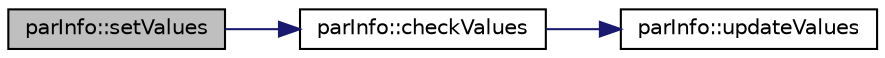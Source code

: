 digraph "parInfo::setValues"
{
  edge [fontname="Helvetica",fontsize="10",labelfontname="Helvetica",labelfontsize="10"];
  node [fontname="Helvetica",fontsize="10",shape=record];
  rankdir="LR";
  Node1 [label="parInfo::setValues",height=0.2,width=0.4,color="black", fillcolor="grey75", style="filled", fontcolor="black"];
  Node1 -> Node2 [color="midnightblue",fontsize="10",style="solid",fontname="Helvetica"];
  Node2 [label="parInfo::checkValues",height=0.2,width=0.4,color="black", fillcolor="white", style="filled",URL="$db/db1/classpar_info.html#a991ce601c9b8ed23049d187751cf5cc7"];
  Node2 -> Node3 [color="midnightblue",fontsize="10",style="solid",fontname="Helvetica"];
  Node3 [label="parInfo::updateValues",height=0.2,width=0.4,color="black", fillcolor="white", style="filled",URL="$db/db1/classpar_info.html#ad08727e14ca363058682cfd70b6e7420"];
}
